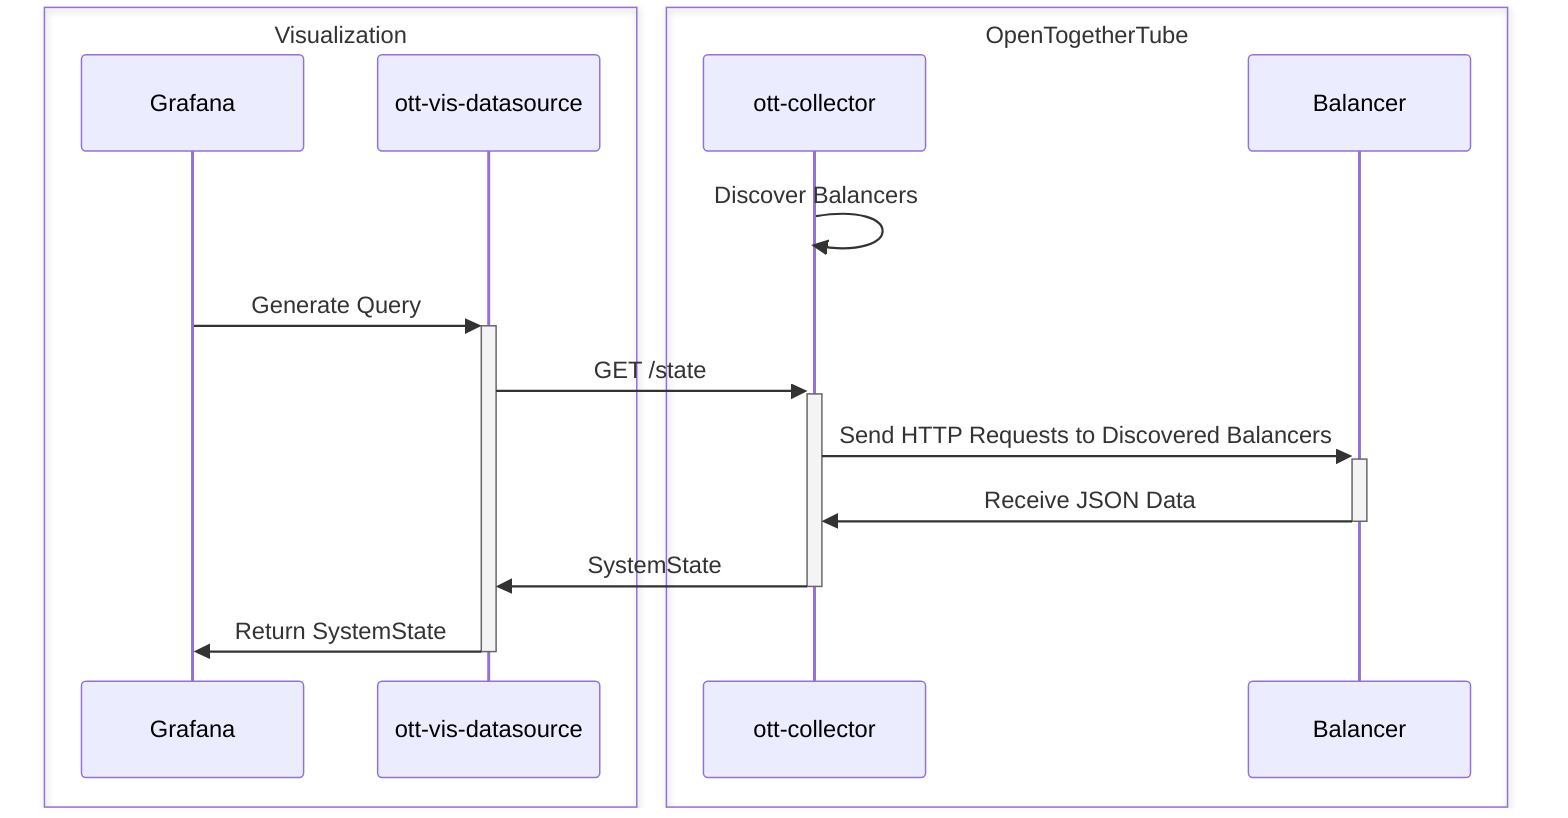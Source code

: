 sequenceDiagram
    box Visualization
    participant Grafana
    participant ott-vis-datasource
    end

    box OpenTogetherTube
    participant ott-collector
    participant Balancer
    end

    ott-collector->>ott-collector: Discover Balancers
    Grafana->>+ott-vis-datasource: Generate Query
    ott-vis-datasource->>+ott-collector: GET /state
    ott-collector->>+Balancer: Send HTTP Requests to Discovered Balancers
    Balancer->>-ott-collector: Receive JSON Data
    ott-collector->>-ott-vis-datasource: SystemState
    ott-vis-datasource->>-Grafana: Return SystemState